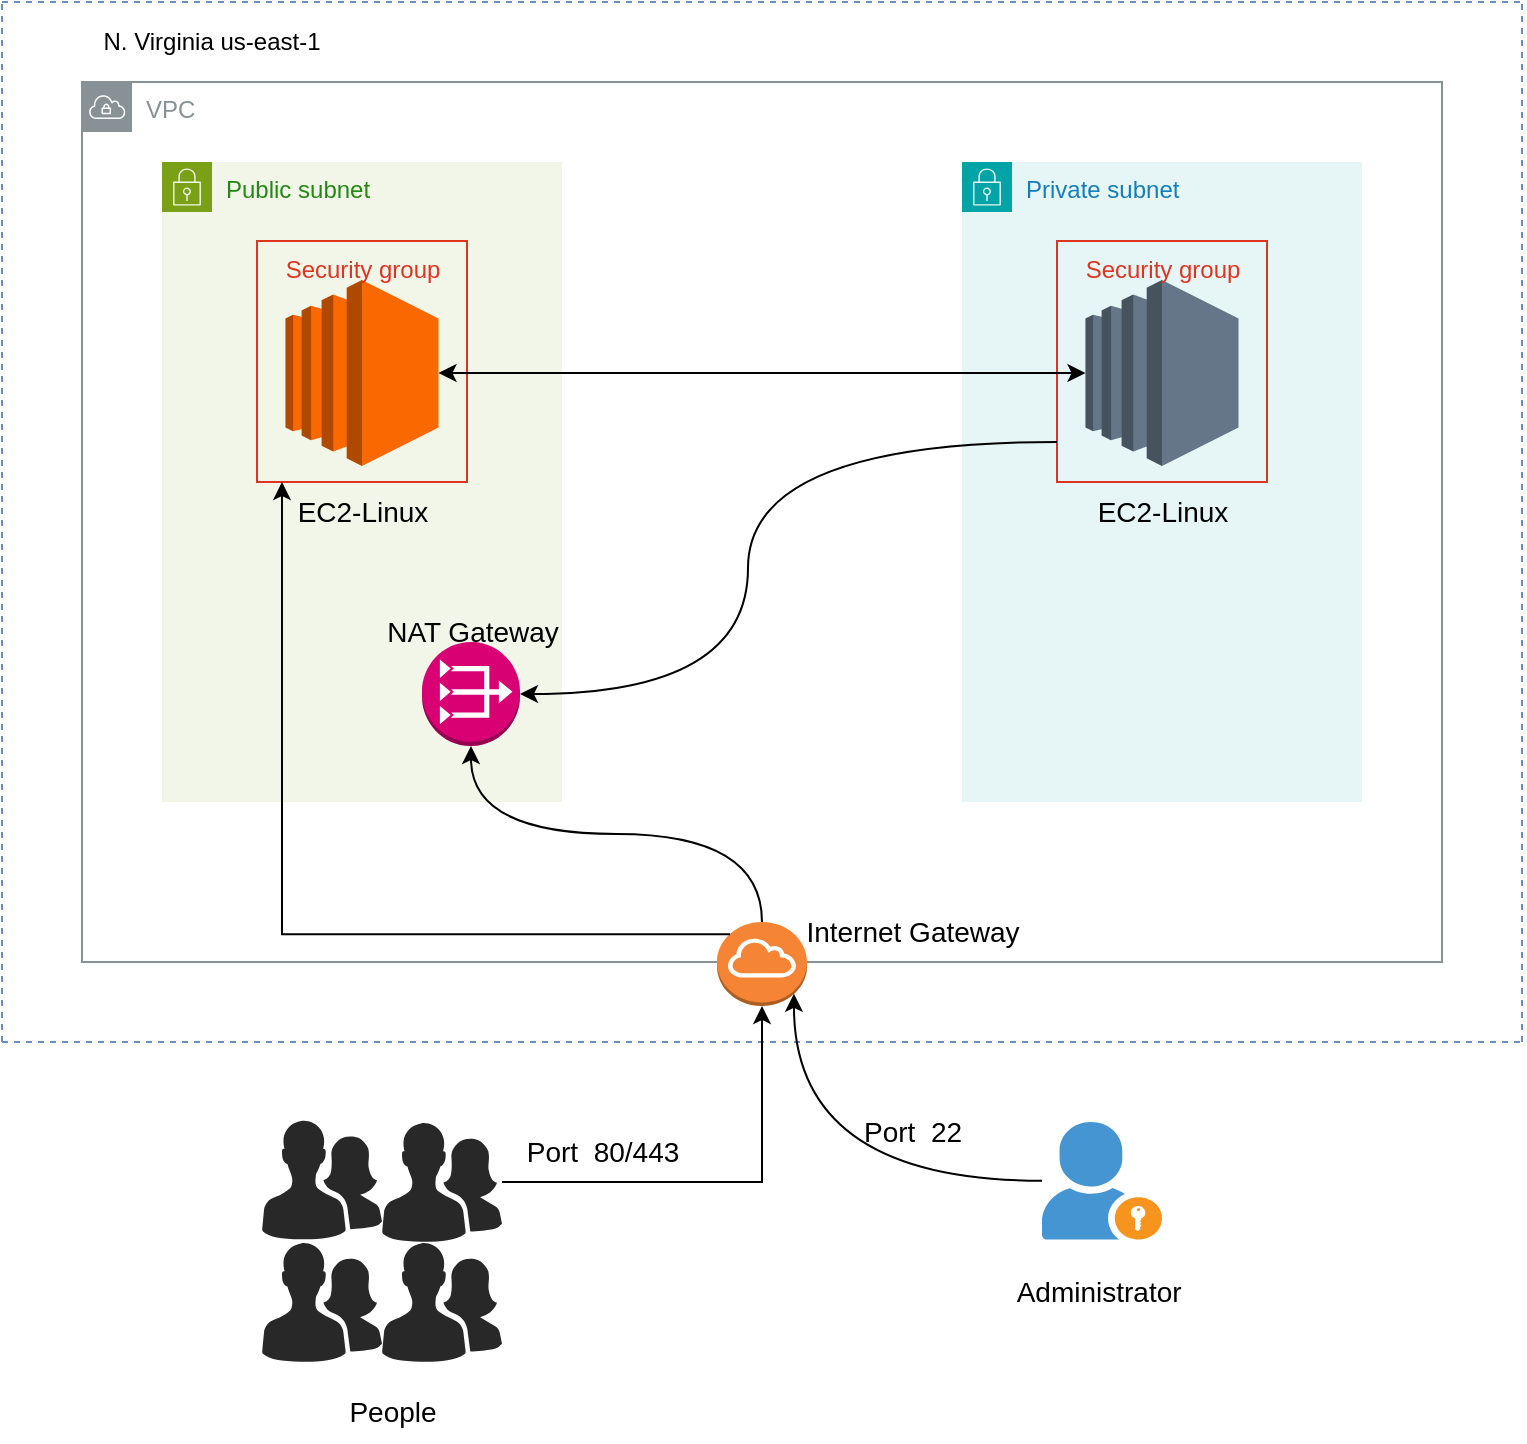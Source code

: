 <mxfile version="23.0.1" type="device">
  <diagram name="Page-1" id="CT3OghTs6arfDSJPOl5c">
    <mxGraphModel dx="1647" dy="839" grid="1" gridSize="10" guides="1" tooltips="1" connect="1" arrows="1" fold="1" page="1" pageScale="1" pageWidth="1100" pageHeight="850" background="#FFFFFF" math="0" shadow="0">
      <root>
        <mxCell id="0" />
        <mxCell id="1" parent="0" />
        <mxCell id="-LqVjnXFQ1boyWuIeR_t-2" value="" style="endArrow=none;dashed=1;html=1;rounded=0;fillColor=#dae8fc;strokeColor=#6c8ebf;" edge="1" parent="1">
          <mxGeometry width="50" height="50" relative="1" as="geometry">
            <mxPoint x="80" y="40" as="sourcePoint" />
            <mxPoint x="840" y="40" as="targetPoint" />
          </mxGeometry>
        </mxCell>
        <mxCell id="-LqVjnXFQ1boyWuIeR_t-3" value="" style="endArrow=none;dashed=1;html=1;rounded=0;fillColor=#dae8fc;strokeColor=#6c8ebf;" edge="1" parent="1">
          <mxGeometry width="50" height="50" relative="1" as="geometry">
            <mxPoint x="80" y="560" as="sourcePoint" />
            <mxPoint x="840" y="560" as="targetPoint" />
          </mxGeometry>
        </mxCell>
        <mxCell id="-LqVjnXFQ1boyWuIeR_t-4" value="" style="endArrow=none;dashed=1;html=1;rounded=0;fillColor=#dae8fc;strokeColor=#6c8ebf;" edge="1" parent="1">
          <mxGeometry width="50" height="50" relative="1" as="geometry">
            <mxPoint x="80" y="560" as="sourcePoint" />
            <mxPoint x="80" y="40" as="targetPoint" />
          </mxGeometry>
        </mxCell>
        <mxCell id="-LqVjnXFQ1boyWuIeR_t-5" value="" style="endArrow=none;dashed=1;html=1;rounded=0;fillColor=#dae8fc;strokeColor=#6c8ebf;" edge="1" parent="1">
          <mxGeometry width="50" height="50" relative="1" as="geometry">
            <mxPoint x="840" y="560" as="sourcePoint" />
            <mxPoint x="840" y="40" as="targetPoint" />
          </mxGeometry>
        </mxCell>
        <mxCell id="-LqVjnXFQ1boyWuIeR_t-6" value="VPC" style="sketch=0;outlineConnect=0;gradientColor=none;html=1;whiteSpace=wrap;fontSize=12;fontStyle=0;shape=mxgraph.aws4.group;grIcon=mxgraph.aws4.group_vpc;strokeColor=#879196;fillColor=none;verticalAlign=top;align=left;spacingLeft=30;fontColor=#879196;dashed=0;" vertex="1" parent="1">
          <mxGeometry x="120" y="80" width="680" height="440" as="geometry" />
        </mxCell>
        <mxCell id="-LqVjnXFQ1boyWuIeR_t-7" value="" style="shape=image;html=1;verticalAlign=top;verticalLabelPosition=bottom;labelBackgroundColor=#ffffff;imageAspect=0;aspect=fixed;image=https://cdn4.iconfinder.com/data/icons/geosm-e-commerce/18/globe-128.png" vertex="1" parent="1">
          <mxGeometry x="80" y="40" width="40" height="40" as="geometry" />
        </mxCell>
        <mxCell id="-LqVjnXFQ1boyWuIeR_t-8" value="N. Virginia us-east-1" style="text;html=1;strokeColor=none;fillColor=none;align=center;verticalAlign=middle;whiteSpace=wrap;rounded=0;" vertex="1" parent="1">
          <mxGeometry x="120" y="45" width="130" height="30" as="geometry" />
        </mxCell>
        <mxCell id="-LqVjnXFQ1boyWuIeR_t-12" value="Public subnet" style="points=[[0,0],[0.25,0],[0.5,0],[0.75,0],[1,0],[1,0.25],[1,0.5],[1,0.75],[1,1],[0.75,1],[0.5,1],[0.25,1],[0,1],[0,0.75],[0,0.5],[0,0.25]];outlineConnect=0;gradientColor=none;html=1;whiteSpace=wrap;fontSize=12;fontStyle=0;container=1;pointerEvents=0;collapsible=0;recursiveResize=0;shape=mxgraph.aws4.group;grIcon=mxgraph.aws4.group_security_group;grStroke=0;strokeColor=#7AA116;fillColor=#F2F6E8;verticalAlign=top;align=left;spacingLeft=30;fontColor=#248814;dashed=0;" vertex="1" parent="1">
          <mxGeometry x="160" y="120" width="200" height="320" as="geometry" />
        </mxCell>
        <mxCell id="-LqVjnXFQ1boyWuIeR_t-16" value="" style="outlineConnect=0;dashed=0;verticalLabelPosition=bottom;verticalAlign=top;align=center;html=1;shape=mxgraph.aws3.ec2;fillColor=#fa6800;strokeColor=#C73500;fontColor=#000000;" vertex="1" parent="-LqVjnXFQ1boyWuIeR_t-12">
          <mxGeometry x="61.75" y="59" width="76.5" height="93" as="geometry" />
        </mxCell>
        <mxCell id="-LqVjnXFQ1boyWuIeR_t-17" value="EC2-Linux" style="text;html=1;align=center;verticalAlign=middle;resizable=0;points=[];autosize=1;strokeColor=none;fillColor=none;fontSize=14;" vertex="1" parent="-LqVjnXFQ1boyWuIeR_t-12">
          <mxGeometry x="55" y="160" width="90" height="30" as="geometry" />
        </mxCell>
        <mxCell id="-LqVjnXFQ1boyWuIeR_t-23" value="" style="outlineConnect=0;dashed=0;verticalLabelPosition=bottom;verticalAlign=top;align=center;html=1;shape=mxgraph.aws3.vpc_nat_gateway;fillColor=#d80073;strokeColor=#A50040;fontColor=#ffffff;" vertex="1" parent="-LqVjnXFQ1boyWuIeR_t-12">
          <mxGeometry x="130" y="240" width="49" height="52" as="geometry" />
        </mxCell>
        <mxCell id="-LqVjnXFQ1boyWuIeR_t-44" value="&lt;font style=&quot;font-size: 14px;&quot;&gt;NAT Gateway&lt;/font&gt;" style="text;html=1;align=center;verticalAlign=middle;resizable=0;points=[];autosize=1;strokeColor=none;fillColor=none;" vertex="1" parent="-LqVjnXFQ1boyWuIeR_t-12">
          <mxGeometry x="99.5" y="220" width="110" height="30" as="geometry" />
        </mxCell>
        <mxCell id="-LqVjnXFQ1boyWuIeR_t-45" value="Security group" style="fillColor=none;strokeColor=#DD3522;verticalAlign=top;fontStyle=0;fontColor=#DD3522;whiteSpace=wrap;html=1;" vertex="1" parent="-LqVjnXFQ1boyWuIeR_t-12">
          <mxGeometry x="47.5" y="39.5" width="105" height="120.5" as="geometry" />
        </mxCell>
        <mxCell id="-LqVjnXFQ1boyWuIeR_t-15" value="Private subnet" style="points=[[0,0],[0.25,0],[0.5,0],[0.75,0],[1,0],[1,0.25],[1,0.5],[1,0.75],[1,1],[0.75,1],[0.5,1],[0.25,1],[0,1],[0,0.75],[0,0.5],[0,0.25]];outlineConnect=0;gradientColor=none;html=1;whiteSpace=wrap;fontSize=12;fontStyle=0;container=1;pointerEvents=0;collapsible=0;recursiveResize=0;shape=mxgraph.aws4.group;grIcon=mxgraph.aws4.group_security_group;grStroke=0;strokeColor=#00A4A6;fillColor=#E6F6F7;verticalAlign=top;align=left;spacingLeft=30;fontColor=#147EBA;dashed=0;" vertex="1" parent="1">
          <mxGeometry x="560" y="120" width="200" height="320" as="geometry" />
        </mxCell>
        <mxCell id="-LqVjnXFQ1boyWuIeR_t-18" value="" style="outlineConnect=0;dashed=0;verticalLabelPosition=bottom;verticalAlign=top;align=center;html=1;shape=mxgraph.aws3.ec2;fillColor=#647687;fontColor=#ffffff;strokeColor=#314354;" vertex="1" parent="-LqVjnXFQ1boyWuIeR_t-15">
          <mxGeometry x="61.75" y="59" width="76.5" height="93" as="geometry" />
        </mxCell>
        <mxCell id="-LqVjnXFQ1boyWuIeR_t-20" value="EC2-Linux" style="text;html=1;align=center;verticalAlign=middle;resizable=0;points=[];autosize=1;strokeColor=none;fillColor=none;fontSize=14;" vertex="1" parent="-LqVjnXFQ1boyWuIeR_t-15">
          <mxGeometry x="55" y="160" width="90" height="30" as="geometry" />
        </mxCell>
        <mxCell id="-LqVjnXFQ1boyWuIeR_t-46" value="Security group" style="fillColor=none;strokeColor=#DD3522;verticalAlign=top;fontStyle=0;fontColor=#DD3522;whiteSpace=wrap;html=1;" vertex="1" parent="-LqVjnXFQ1boyWuIeR_t-15">
          <mxGeometry x="47.5" y="39.5" width="105" height="120.5" as="geometry" />
        </mxCell>
        <mxCell id="-LqVjnXFQ1boyWuIeR_t-21" value="" style="endArrow=classic;startArrow=classic;html=1;rounded=0;" edge="1" parent="1" source="-LqVjnXFQ1boyWuIeR_t-18" target="-LqVjnXFQ1boyWuIeR_t-16">
          <mxGeometry width="50" height="50" relative="1" as="geometry">
            <mxPoint x="420" y="260" as="sourcePoint" />
            <mxPoint x="470" y="210" as="targetPoint" />
          </mxGeometry>
        </mxCell>
        <mxCell id="-LqVjnXFQ1boyWuIeR_t-50" style="edgeStyle=orthogonalEdgeStyle;rounded=0;orthogonalLoop=1;jettySize=auto;html=1;exitX=0.5;exitY=0;exitDx=0;exitDy=0;exitPerimeter=0;curved=1;" edge="1" parent="1" source="-LqVjnXFQ1boyWuIeR_t-22" target="-LqVjnXFQ1boyWuIeR_t-23">
          <mxGeometry relative="1" as="geometry" />
        </mxCell>
        <mxCell id="-LqVjnXFQ1boyWuIeR_t-22" value="" style="outlineConnect=0;dashed=0;verticalLabelPosition=bottom;verticalAlign=top;align=center;html=1;shape=mxgraph.aws3.internet_gateway;fillColor=#F58534;gradientColor=none;" vertex="1" parent="1">
          <mxGeometry x="437.5" y="500" width="45" height="42" as="geometry" />
        </mxCell>
        <mxCell id="-LqVjnXFQ1boyWuIeR_t-24" value="" style="shadow=0;dashed=0;html=1;strokeColor=none;fillColor=#4495D1;labelPosition=center;verticalLabelPosition=bottom;verticalAlign=top;align=center;outlineConnect=0;shape=mxgraph.veeam.portal_admin;" vertex="1" parent="1">
          <mxGeometry x="600" y="600" width="60" height="58.8" as="geometry" />
        </mxCell>
        <mxCell id="-LqVjnXFQ1boyWuIeR_t-26" value="&lt;font style=&quot;font-size: 14px;&quot;&gt;Administrator&amp;nbsp;&lt;/font&gt;" style="text;html=1;align=center;verticalAlign=middle;resizable=0;points=[];autosize=1;strokeColor=none;fillColor=none;" vertex="1" parent="1">
          <mxGeometry x="575" y="670" width="110" height="30" as="geometry" />
        </mxCell>
        <mxCell id="-LqVjnXFQ1boyWuIeR_t-27" value="" style="edgeStyle=orthogonalEdgeStyle;rounded=0;orthogonalLoop=1;jettySize=auto;entryX=0.855;entryY=0.855;entryDx=0;entryDy=0;entryPerimeter=0;curved=1;fontFamily=Helvetica;html=1;" edge="1" parent="1" source="-LqVjnXFQ1boyWuIeR_t-24" target="-LqVjnXFQ1boyWuIeR_t-22">
          <mxGeometry relative="1" as="geometry" />
        </mxCell>
        <mxCell id="-LqVjnXFQ1boyWuIeR_t-29" value="&lt;font style=&quot;font-size: 14px;&quot;&gt;Port&amp;nbsp; 22&lt;/font&gt;" style="text;html=1;align=center;verticalAlign=middle;resizable=0;points=[];autosize=1;strokeColor=none;fillColor=none;" vertex="1" parent="1">
          <mxGeometry x="500" y="590" width="70" height="30" as="geometry" />
        </mxCell>
        <mxCell id="-LqVjnXFQ1boyWuIeR_t-30" value="" style="verticalLabelPosition=bottom;sketch=0;html=1;fillColor=#282828;strokeColor=none;verticalAlign=top;pointerEvents=1;align=center;shape=mxgraph.cisco_safe.people_places_things_icons.icon2;" vertex="1" parent="1">
          <mxGeometry x="270" y="600" width="60" height="60" as="geometry" />
        </mxCell>
        <mxCell id="-LqVjnXFQ1boyWuIeR_t-31" value="" style="verticalLabelPosition=bottom;sketch=0;html=1;fillColor=#282828;strokeColor=none;verticalAlign=top;pointerEvents=1;align=center;shape=mxgraph.cisco_safe.people_places_things_icons.icon2;" vertex="1" parent="1">
          <mxGeometry x="210" y="598.8" width="60" height="60" as="geometry" />
        </mxCell>
        <mxCell id="-LqVjnXFQ1boyWuIeR_t-32" value="" style="verticalLabelPosition=bottom;sketch=0;html=1;fillColor=#282828;strokeColor=none;verticalAlign=top;pointerEvents=1;align=center;shape=mxgraph.cisco_safe.people_places_things_icons.icon2;" vertex="1" parent="1">
          <mxGeometry x="210" y="660" width="60" height="60" as="geometry" />
        </mxCell>
        <mxCell id="-LqVjnXFQ1boyWuIeR_t-33" value="" style="verticalLabelPosition=bottom;sketch=0;html=1;fillColor=#282828;strokeColor=none;verticalAlign=top;pointerEvents=1;align=center;shape=mxgraph.cisco_safe.people_places_things_icons.icon2;" vertex="1" parent="1">
          <mxGeometry x="270" y="660" width="60" height="60" as="geometry" />
        </mxCell>
        <mxCell id="-LqVjnXFQ1boyWuIeR_t-34" value="&lt;font style=&quot;font-size: 14px;&quot;&gt;People&lt;/font&gt;" style="text;html=1;align=center;verticalAlign=middle;resizable=0;points=[];autosize=1;strokeColor=none;fillColor=none;" vertex="1" parent="1">
          <mxGeometry x="240" y="730" width="70" height="30" as="geometry" />
        </mxCell>
        <mxCell id="-LqVjnXFQ1boyWuIeR_t-36" value="&lt;font style=&quot;font-size: 14px;&quot;&gt;Port&amp;nbsp; 80/443&lt;/font&gt;" style="text;html=1;align=center;verticalAlign=middle;resizable=0;points=[];autosize=1;strokeColor=none;fillColor=none;" vertex="1" parent="1">
          <mxGeometry x="330" y="600" width="100" height="30" as="geometry" />
        </mxCell>
        <mxCell id="-LqVjnXFQ1boyWuIeR_t-41" style="edgeStyle=orthogonalEdgeStyle;rounded=0;orthogonalLoop=1;jettySize=auto;html=1;entryX=0.5;entryY=1;entryDx=0;entryDy=0;entryPerimeter=0;" edge="1" parent="1" source="-LqVjnXFQ1boyWuIeR_t-30" target="-LqVjnXFQ1boyWuIeR_t-22">
          <mxGeometry relative="1" as="geometry" />
        </mxCell>
        <mxCell id="-LqVjnXFQ1boyWuIeR_t-42" value="&lt;font style=&quot;font-size: 14px;&quot;&gt;Internet Gateway&lt;/font&gt;" style="text;html=1;align=center;verticalAlign=middle;resizable=0;points=[];autosize=1;strokeColor=none;fillColor=none;" vertex="1" parent="1">
          <mxGeometry x="470" y="490" width="130" height="30" as="geometry" />
        </mxCell>
        <mxCell id="-LqVjnXFQ1boyWuIeR_t-47" style="edgeStyle=orthogonalEdgeStyle;rounded=0;orthogonalLoop=1;jettySize=auto;html=1;entryX=1;entryY=0.5;entryDx=0;entryDy=0;entryPerimeter=0;curved=1;" edge="1" parent="1" source="-LqVjnXFQ1boyWuIeR_t-46" target="-LqVjnXFQ1boyWuIeR_t-23">
          <mxGeometry relative="1" as="geometry">
            <Array as="points">
              <mxPoint x="453" y="260" />
              <mxPoint x="453" y="386" />
            </Array>
          </mxGeometry>
        </mxCell>
        <mxCell id="-LqVjnXFQ1boyWuIeR_t-49" style="edgeStyle=orthogonalEdgeStyle;rounded=0;orthogonalLoop=1;jettySize=auto;html=1;exitX=0.145;exitY=0.145;exitDx=0;exitDy=0;exitPerimeter=0;entryX=0.119;entryY=1;entryDx=0;entryDy=0;entryPerimeter=0;" edge="1" parent="1" source="-LqVjnXFQ1boyWuIeR_t-22" target="-LqVjnXFQ1boyWuIeR_t-45">
          <mxGeometry relative="1" as="geometry" />
        </mxCell>
      </root>
    </mxGraphModel>
  </diagram>
</mxfile>
